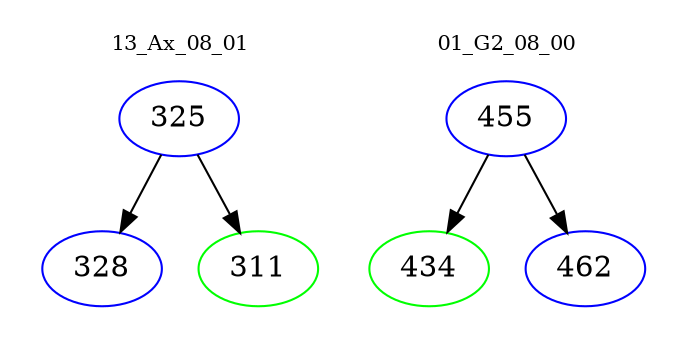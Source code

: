 digraph{
subgraph cluster_0 {
color = white
label = "13_Ax_08_01";
fontsize=10;
T0_325 [label="325", color="blue"]
T0_325 -> T0_328 [color="black"]
T0_328 [label="328", color="blue"]
T0_325 -> T0_311 [color="black"]
T0_311 [label="311", color="green"]
}
subgraph cluster_1 {
color = white
label = "01_G2_08_00";
fontsize=10;
T1_455 [label="455", color="blue"]
T1_455 -> T1_434 [color="black"]
T1_434 [label="434", color="green"]
T1_455 -> T1_462 [color="black"]
T1_462 [label="462", color="blue"]
}
}
